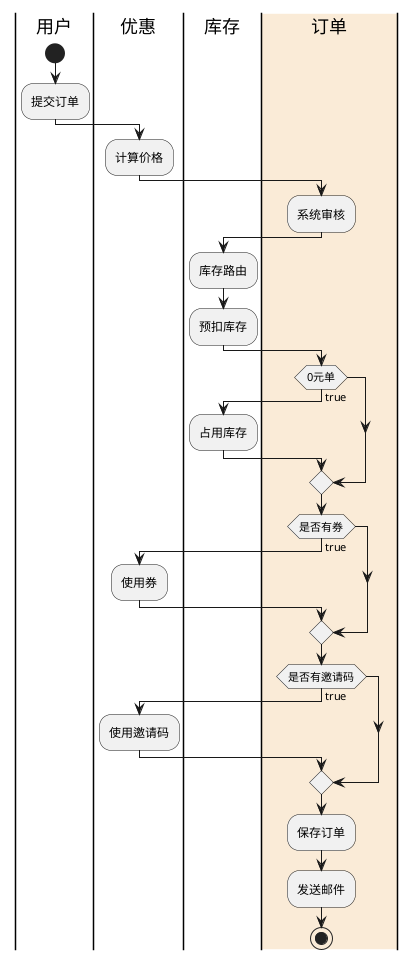 @startuml



|用户|
start
:提交订单;

|优惠|
:计算价格;
|库存|
|订单|
:系统审核;

|库存|
:库存路由;
:预扣库存;

|订单|
if (0元单) then (true)

    |库存|
    :占用库存;
endif

|#AntiqueWhite|订单|
if (是否有券) then (true)
    |优惠|
    :使用券;
endif

|订单|
if (是否有邀请码) then (true)
    |优惠|
    :使用邀请码;
endif

|订单|
:保存订单;
|订单|
:发送邮件;

stop
@enduml

